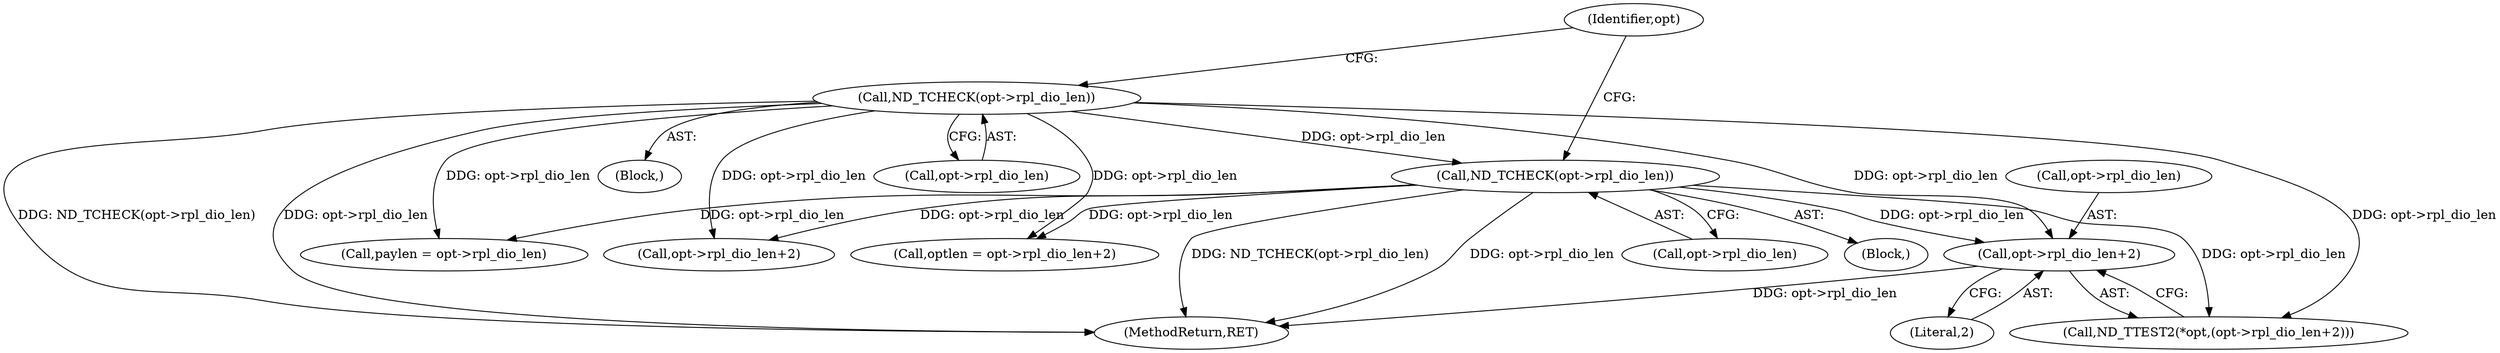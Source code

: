digraph "0_tcpdump_d7505276842e85bfd067fa21cdb32b8a2dc3c5e4_8@pointer" {
"1000136" [label="(Call,opt->rpl_dio_len+2)"];
"1000220" [label="(Call,ND_TCHECK(opt->rpl_dio_len))"];
"1000114" [label="(Call,ND_TCHECK(opt->rpl_dio_len))"];
"1000140" [label="(Literal,2)"];
"1000233" [label="(MethodReturn,RET)"];
"1000220" [label="(Call,ND_TCHECK(opt->rpl_dio_len))"];
"1000136" [label="(Call,opt->rpl_dio_len+2)"];
"1000123" [label="(Identifier,opt)"];
"1000187" [label="(Call,paylen = opt->rpl_dio_len)"];
"1000105" [label="(Block,)"];
"1000143" [label="(Call,optlen = opt->rpl_dio_len+2)"];
"1000115" [label="(Call,opt->rpl_dio_len)"];
"1000141" [label="(Block,)"];
"1000137" [label="(Call,opt->rpl_dio_len)"];
"1000133" [label="(Call,ND_TTEST2(*opt,(opt->rpl_dio_len+2)))"];
"1000114" [label="(Call,ND_TCHECK(opt->rpl_dio_len))"];
"1000221" [label="(Call,opt->rpl_dio_len)"];
"1000145" [label="(Call,opt->rpl_dio_len+2)"];
"1000136" -> "1000133"  [label="AST: "];
"1000136" -> "1000140"  [label="CFG: "];
"1000137" -> "1000136"  [label="AST: "];
"1000140" -> "1000136"  [label="AST: "];
"1000133" -> "1000136"  [label="CFG: "];
"1000136" -> "1000233"  [label="DDG: opt->rpl_dio_len"];
"1000220" -> "1000136"  [label="DDG: opt->rpl_dio_len"];
"1000114" -> "1000136"  [label="DDG: opt->rpl_dio_len"];
"1000220" -> "1000141"  [label="AST: "];
"1000220" -> "1000221"  [label="CFG: "];
"1000221" -> "1000220"  [label="AST: "];
"1000123" -> "1000220"  [label="CFG: "];
"1000220" -> "1000233"  [label="DDG: opt->rpl_dio_len"];
"1000220" -> "1000233"  [label="DDG: ND_TCHECK(opt->rpl_dio_len)"];
"1000220" -> "1000133"  [label="DDG: opt->rpl_dio_len"];
"1000220" -> "1000143"  [label="DDG: opt->rpl_dio_len"];
"1000220" -> "1000145"  [label="DDG: opt->rpl_dio_len"];
"1000220" -> "1000187"  [label="DDG: opt->rpl_dio_len"];
"1000114" -> "1000220"  [label="DDG: opt->rpl_dio_len"];
"1000114" -> "1000105"  [label="AST: "];
"1000114" -> "1000115"  [label="CFG: "];
"1000115" -> "1000114"  [label="AST: "];
"1000123" -> "1000114"  [label="CFG: "];
"1000114" -> "1000233"  [label="DDG: ND_TCHECK(opt->rpl_dio_len)"];
"1000114" -> "1000233"  [label="DDG: opt->rpl_dio_len"];
"1000114" -> "1000133"  [label="DDG: opt->rpl_dio_len"];
"1000114" -> "1000143"  [label="DDG: opt->rpl_dio_len"];
"1000114" -> "1000145"  [label="DDG: opt->rpl_dio_len"];
"1000114" -> "1000187"  [label="DDG: opt->rpl_dio_len"];
}
